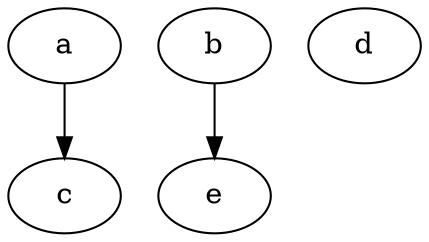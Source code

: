 digraph "example" {
    a         [Weight=3];
    b         [Weight=3];
    c         [Weight=1];
    a -> c    [Weight=2];
    d         [Weight=3];
    e         [Weight=1];
    b -> e    [Weight=2];
}
